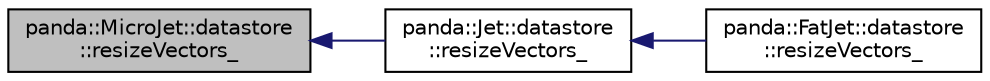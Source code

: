 digraph "panda::MicroJet::datastore::resizeVectors_"
{
 // INTERACTIVE_SVG=YES
  edge [fontname="Helvetica",fontsize="10",labelfontname="Helvetica",labelfontsize="10"];
  node [fontname="Helvetica",fontsize="10",shape=record];
  rankdir="LR";
  Node1 [label="panda::MicroJet::datastore\l::resizeVectors_",height=0.2,width=0.4,color="black", fillcolor="grey75", style="filled" fontcolor="black"];
  Node1 -> Node2 [dir="back",color="midnightblue",fontsize="10",style="solid"];
  Node2 [label="panda::Jet::datastore\l::resizeVectors_",height=0.2,width=0.4,color="black", fillcolor="white", style="filled",URL="$structpanda_1_1Jet_1_1datastore.html#a8de9fbcd55c17f7d3d022088f6ded487",tooltip="Override when there are vector members. "];
  Node2 -> Node3 [dir="back",color="midnightblue",fontsize="10",style="solid"];
  Node3 [label="panda::FatJet::datastore\l::resizeVectors_",height=0.2,width=0.4,color="black", fillcolor="white", style="filled",URL="$structpanda_1_1FatJet_1_1datastore.html#ac707315048c1fe184534202259fbdda9",tooltip="Override when there are vector members. "];
}
